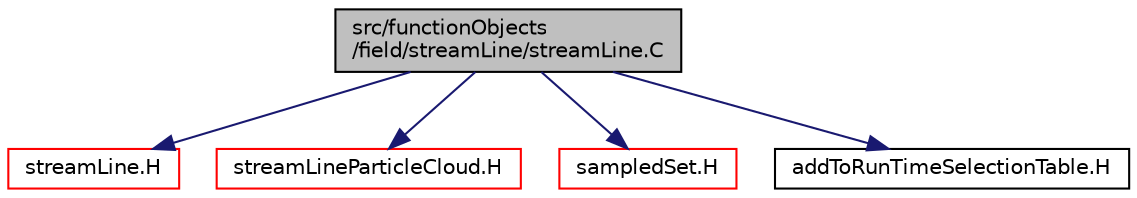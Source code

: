 digraph "src/functionObjects/field/streamLine/streamLine.C"
{
  bgcolor="transparent";
  edge [fontname="Helvetica",fontsize="10",labelfontname="Helvetica",labelfontsize="10"];
  node [fontname="Helvetica",fontsize="10",shape=record];
  Node1 [label="src/functionObjects\l/field/streamLine/streamLine.C",height=0.2,width=0.4,color="black", fillcolor="grey75", style="filled" fontcolor="black"];
  Node1 -> Node2 [color="midnightblue",fontsize="10",style="solid",fontname="Helvetica"];
  Node2 [label="streamLine.H",height=0.2,width=0.4,color="red",URL="$streamLine_8H.html"];
  Node1 -> Node3 [color="midnightblue",fontsize="10",style="solid",fontname="Helvetica"];
  Node3 [label="streamLineParticleCloud.H",height=0.2,width=0.4,color="red",URL="$streamLineParticleCloud_8H.html"];
  Node1 -> Node4 [color="midnightblue",fontsize="10",style="solid",fontname="Helvetica"];
  Node4 [label="sampledSet.H",height=0.2,width=0.4,color="red",URL="$sampledSet_8H.html"];
  Node1 -> Node5 [color="midnightblue",fontsize="10",style="solid",fontname="Helvetica"];
  Node5 [label="addToRunTimeSelectionTable.H",height=0.2,width=0.4,color="black",URL="$addToRunTimeSelectionTable_8H.html",tooltip="Macros for easy insertion into run-time selection tables. "];
}
